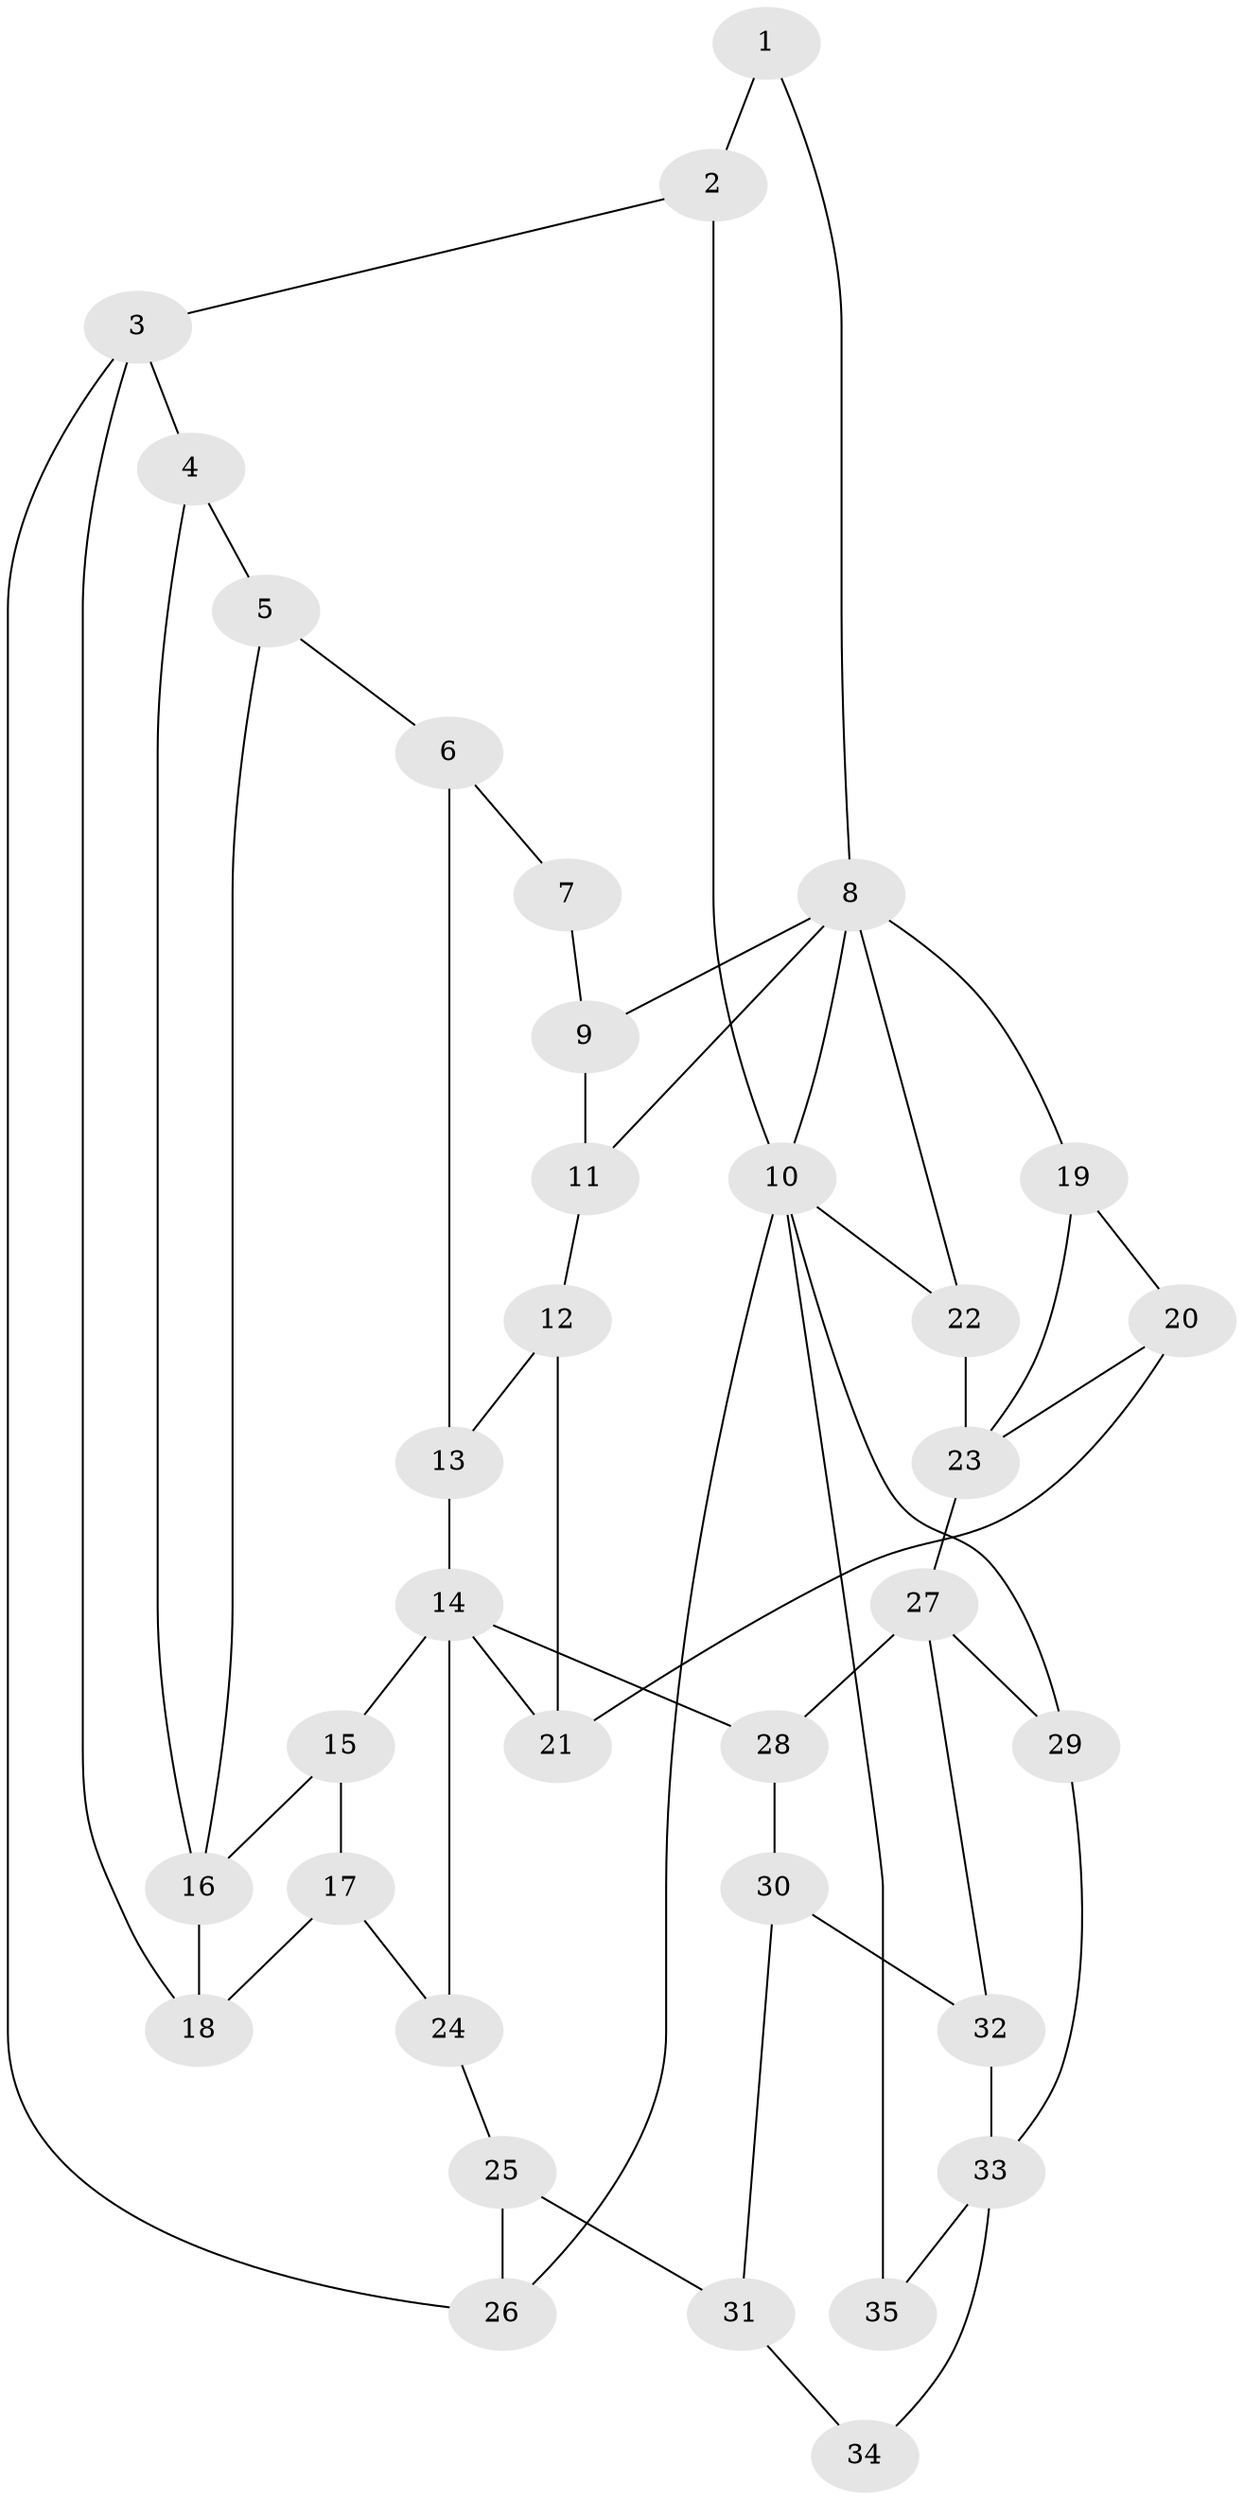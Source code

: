 // original degree distribution, {3: 0.05714285714285714, 5: 0.6571428571428571, 6: 0.15714285714285714, 4: 0.12857142857142856}
// Generated by graph-tools (version 1.1) at 2025/38/03/09/25 02:38:38]
// undirected, 35 vertices, 57 edges
graph export_dot {
graph [start="1"]
  node [color=gray90,style=filled];
  1;
  2;
  3;
  4;
  5;
  6;
  7;
  8;
  9;
  10;
  11;
  12;
  13;
  14;
  15;
  16;
  17;
  18;
  19;
  20;
  21;
  22;
  23;
  24;
  25;
  26;
  27;
  28;
  29;
  30;
  31;
  32;
  33;
  34;
  35;
  1 -- 2 [weight=1.0];
  1 -- 8 [weight=1.0];
  2 -- 3 [weight=1.0];
  2 -- 10 [weight=2.0];
  3 -- 4 [weight=2.0];
  3 -- 18 [weight=1.0];
  3 -- 26 [weight=2.0];
  4 -- 5 [weight=1.0];
  4 -- 16 [weight=1.0];
  5 -- 6 [weight=1.0];
  5 -- 16 [weight=1.0];
  6 -- 7 [weight=1.0];
  6 -- 13 [weight=1.0];
  7 -- 9 [weight=1.0];
  8 -- 9 [weight=1.0];
  8 -- 10 [weight=1.0];
  8 -- 11 [weight=1.0];
  8 -- 19 [weight=1.0];
  8 -- 22 [weight=1.0];
  9 -- 11 [weight=1.0];
  10 -- 22 [weight=1.0];
  10 -- 26 [weight=1.0];
  10 -- 29 [weight=1.0];
  10 -- 35 [weight=1.0];
  11 -- 12 [weight=1.0];
  12 -- 13 [weight=1.0];
  12 -- 21 [weight=1.0];
  13 -- 14 [weight=1.0];
  14 -- 15 [weight=1.0];
  14 -- 21 [weight=1.0];
  14 -- 24 [weight=1.0];
  14 -- 28 [weight=2.0];
  15 -- 16 [weight=1.0];
  15 -- 17 [weight=1.0];
  16 -- 18 [weight=1.0];
  17 -- 18 [weight=1.0];
  17 -- 24 [weight=1.0];
  19 -- 20 [weight=1.0];
  19 -- 23 [weight=1.0];
  20 -- 21 [weight=1.0];
  20 -- 23 [weight=1.0];
  22 -- 23 [weight=2.0];
  23 -- 27 [weight=2.0];
  24 -- 25 [weight=1.0];
  25 -- 26 [weight=2.0];
  25 -- 31 [weight=2.0];
  27 -- 28 [weight=1.0];
  27 -- 29 [weight=1.0];
  27 -- 32 [weight=1.0];
  28 -- 30 [weight=2.0];
  29 -- 33 [weight=1.0];
  30 -- 31 [weight=2.0];
  30 -- 32 [weight=1.0];
  31 -- 34 [weight=2.0];
  32 -- 33 [weight=1.0];
  33 -- 34 [weight=2.0];
  33 -- 35 [weight=2.0];
}
